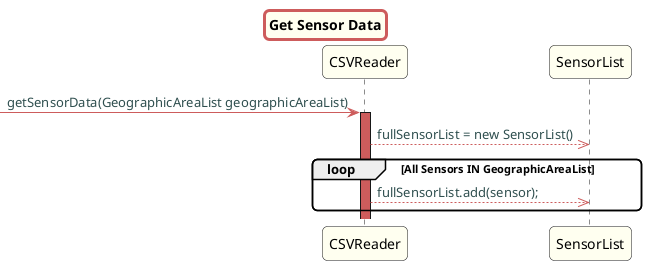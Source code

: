 @startuml

title Get Sensor Data

skinparam titleBorderRoundCorner 10
skinparam titleBorderThickness 3
skinparam titleBorderColor indianred
skinparam titleBackgroundColor ivory
skinparam FontName quicksand

skinparam actor {
 	BorderColor indianred
 	}

 skinparam sequence {
 	LifeLineBackgroundColor indianred
 	ParticipantBackgroundColor ivory
 }

 skinparam roundcorner 10

 skinparam component {
   arrowThickness 1
   ArrowFontName Verdana
   ArrowColor indianred
   ArrowFontColor darkslategrey
 }



-> CSVReader: getSensorData(GeographicAreaList geographicAreaList)
activate CSVReader
CSVReader -->> SensorList: fullSensorList = new SensorList()

loop All Sensors IN GeographicAreaList


CSVReader -->> SensorList: fullSensorList.add(sensor);
end



@enduml